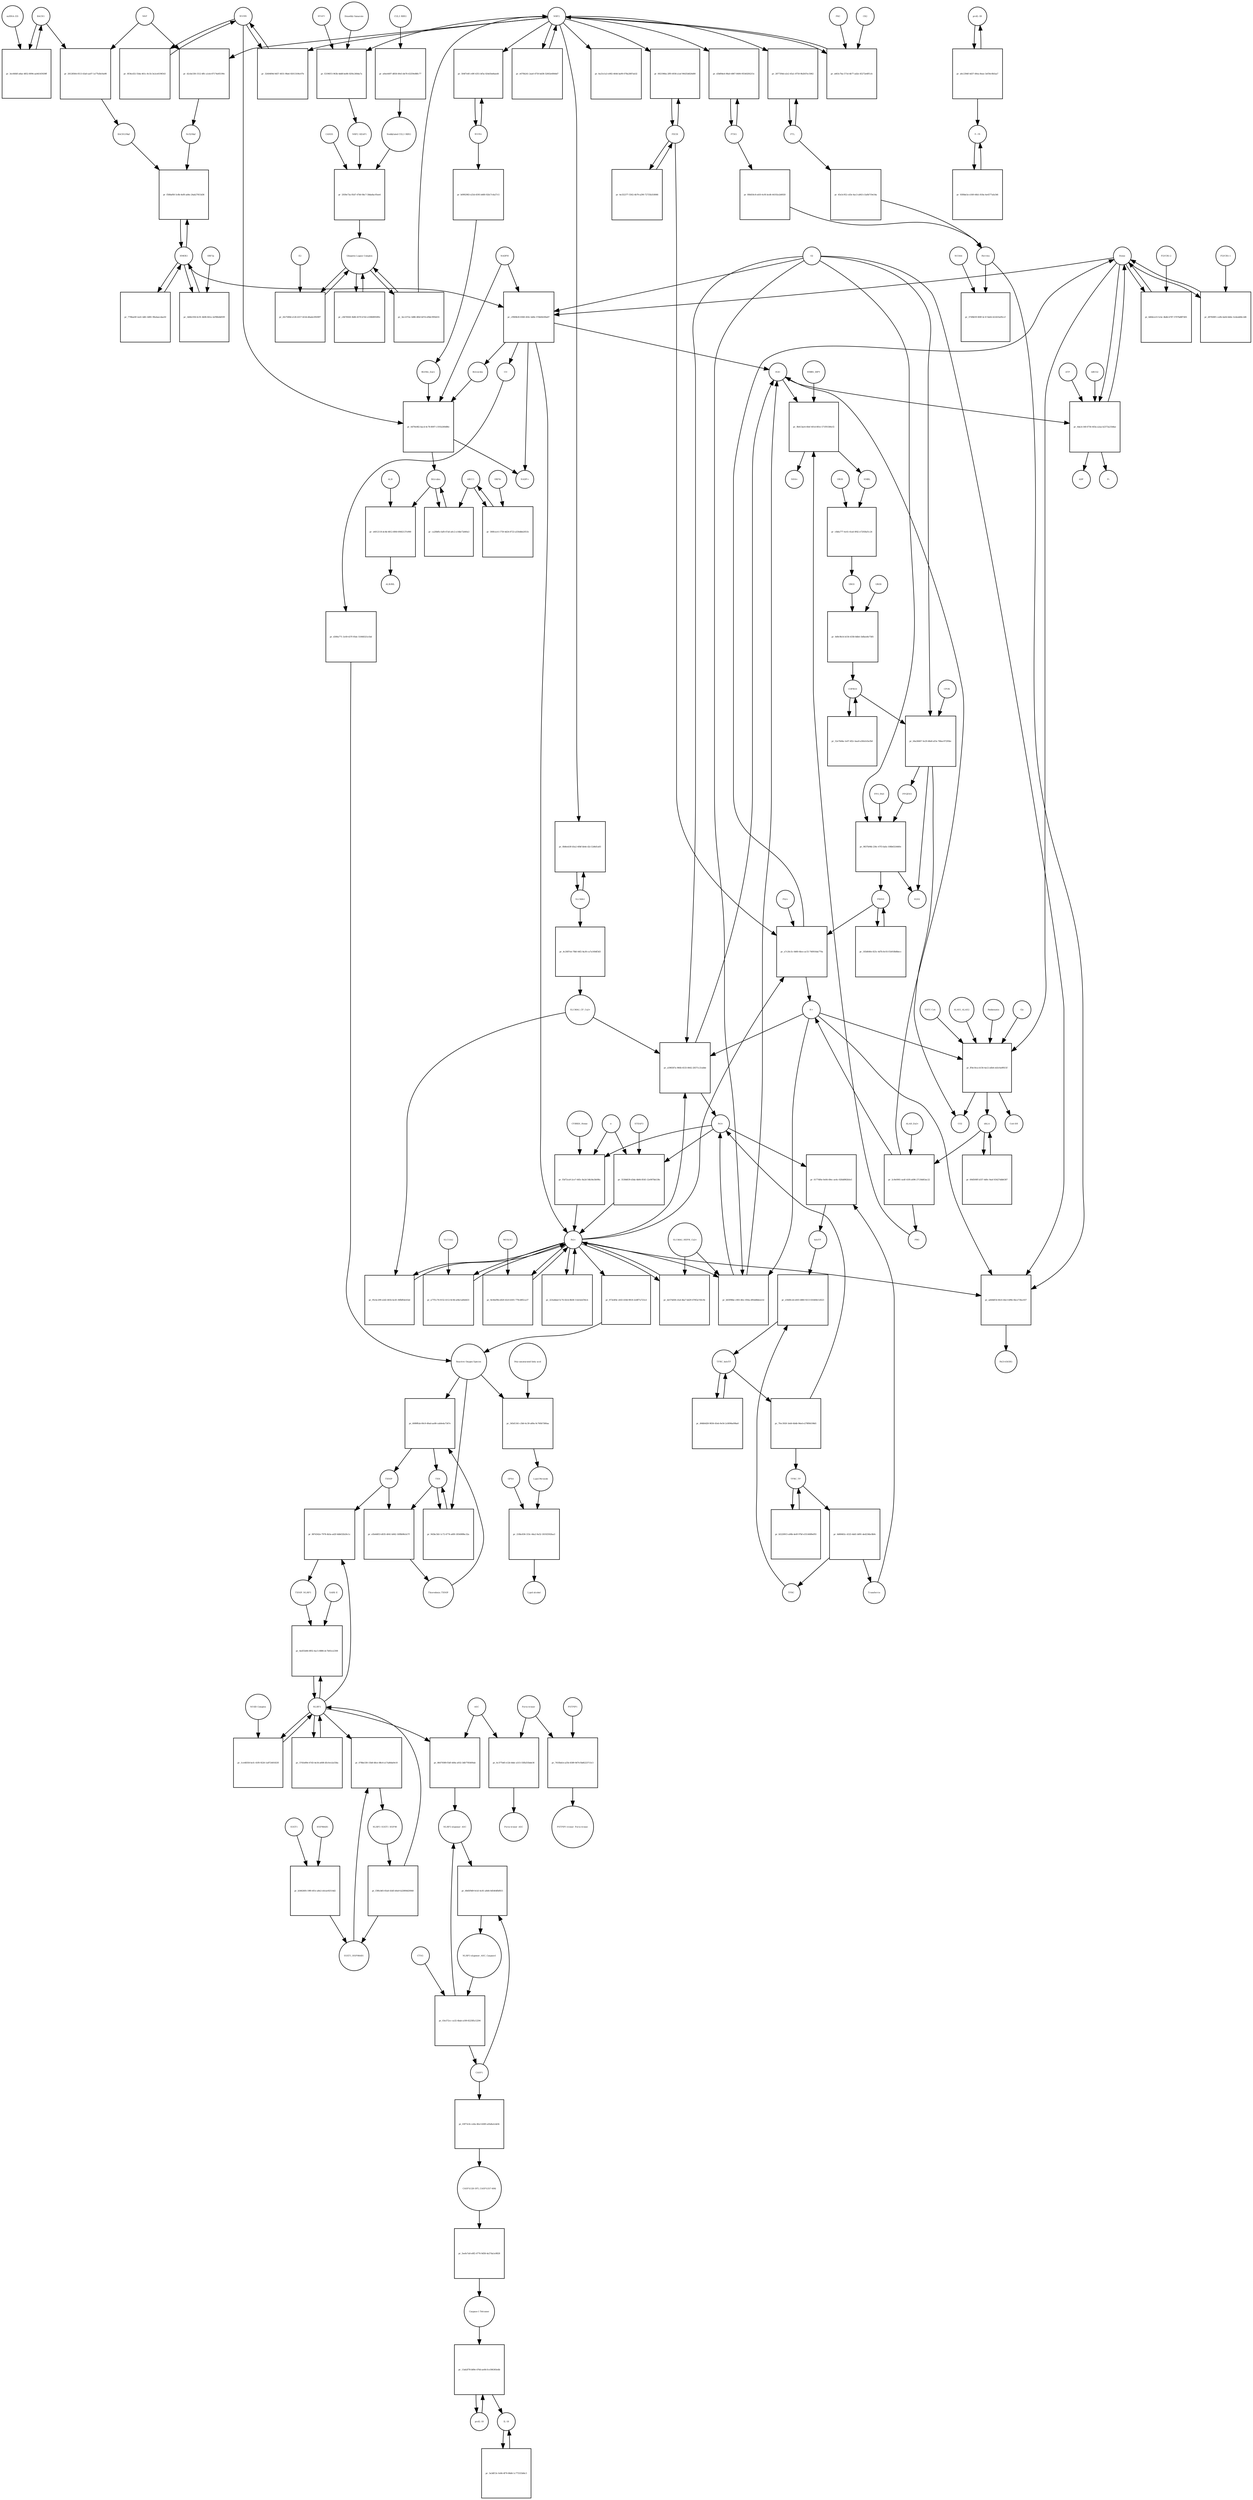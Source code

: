 strict digraph  {
Heme [annotation="urn_miriam_obo.chebi_CHEBI%3A30413", bipartite=0, cls="simple chemical", fontsize=4, label=Heme, shape=circle];
"pr_cf969b30-8360-450c-bd0e-574b04200a87" [annotation="", bipartite=1, cls=process, fontsize=4, label="pr_cf969b30-8360-450c-bd0e-574b04200a87", shape=square];
Biliverdin [annotation="urn_miriam_obo.chebi_CHEBI%3A17033", bipartite=0, cls="simple chemical", fontsize=4, label=Biliverdin, shape=circle];
HMOX1 [annotation="", bipartite=0, cls=macromolecule, fontsize=4, label=HMOX1, shape=circle];
O2 [annotation="urn_miriam_obo.chebi_CHEBI%3A15379", bipartite=0, cls="simple chemical", fontsize=4, label=O2, shape=circle];
NADPH [annotation="urn_miriam_obo.chebi_CHEBI%3A16474", bipartite=0, cls="simple chemical", fontsize=4, label=NADPH, shape=circle];
H2O [annotation="urn_miriam_obo.chebi_CHEBI%3A15377", bipartite=0, cls="simple chemical", fontsize=4, label=H2O, shape=circle];
"Fe2+" [annotation="urn_miriam_obo.chebi_CHEBI%3A29033", bipartite=0, cls="simple chemical", fontsize=4, label="Fe2+", shape=circle];
"NADP+" [annotation="urn_miriam_obo.chebi_CHEBI%3A18009", bipartite=0, cls="simple chemical", fontsize=4, label="NADP+", shape=circle];
CO [annotation="urn_miriam_obo.chebi_CHEBI%3A17245", bipartite=0, cls="simple chemical", fontsize=4, label=CO, shape=circle];
"pr_6d0dce23-5cbc-4bdb-b787-5707bd8f7d01" [annotation="", bipartite=1, cls=process, fontsize=4, label="pr_6d0dce23-5cbc-4bdb-b787-5707bd8f7d01", shape=square];
"FLVCR1-2" [annotation=urn_miriam_uniprot_Q9Y5Y0, bipartite=0, cls=macromolecule, fontsize=4, label="FLVCR1-2", shape=circle];
"pr_0d79e082-bacd-4c78-8097-c191b249d86c" [annotation="", bipartite=1, cls=process, fontsize=4, label="pr_0d79e082-bacd-4c78-8097-c191b249d86c", shape=square];
Bilirubin [annotation="urn_miriam_obo.chebi_CHEBI%3A16990", bipartite=0, cls="simple chemical", fontsize=4, label=Bilirubin, shape=circle];
BLVRB [annotation=urn_miriam_uniprot_P30043, bipartite=0, cls=macromolecule, fontsize=4, label=BLVRB, shape=circle];
"BLVRA_Zn2+" [annotation="urn_miriam_obo.chebi_CHEBI%3A29805|urn_miriam_uniprot_P53004", bipartite=0, cls=complex, fontsize=4, label="BLVRA_Zn2+", shape=circle];
"pr_ca20bffe-faf8-47a6-a0c2-e14be72d40a3" [annotation="", bipartite=1, cls=process, fontsize=4, label="pr_ca20bffe-faf8-47a6-a0c2-e14be72d40a3", shape=square];
ABCC1 [annotation="", bipartite=0, cls=macromolecule, fontsize=4, label=ABCC1, shape=circle];
"pr_e4012118-dc4b-4812-8f40-0f402137e900" [annotation="", bipartite=1, cls=process, fontsize=4, label="pr_e4012118-dc4b-4812-8f40-0f402137e900", shape=square];
ALB [annotation=urn_miriam_uniprot_P02768, bipartite=0, cls=macromolecule, fontsize=4, label=ALB, shape=circle];
"ALB/BIL" [annotation="urn_miriam_uniprot_P02768|urn_miriam_obo.chebi_CHEBI%3A16990", bipartite=0, cls=complex, fontsize=4, label="ALB/BIL", shape=circle];
NRF2 [annotation="", bipartite=0, cls=macromolecule, fontsize=4, label=NRF2, shape=circle];
"pr_42cbe338-1512-4ffc-a1eb-87174e85190c" [annotation="", bipartite=1, cls=process, fontsize=4, label="pr_42cbe338-1512-4ffc-a1eb-87174e85190c", shape=square];
MAF [annotation=urn_miriam_uniprot_O75444, bipartite=0, cls=macromolecule, fontsize=4, label=MAF, shape=circle];
"Nrf2/Maf" [annotation="", bipartite=0, cls=complex, fontsize=4, label="Nrf2/Maf", shape=circle];
"pr_26128564-0513-43a0-aa07-1a77b3b16a98" [annotation="", bipartite=1, cls=process, fontsize=4, label="pr_26128564-0513-43a0-aa07-1a77b3b16a98", shape=square];
BACH1 [annotation=urn_miriam_uniprot_O14867, bipartite=0, cls=macromolecule, fontsize=4, label=BACH1, shape=circle];
"BACH1/Maf" [annotation="", bipartite=0, cls=complex, fontsize=4, label="BACH1/Maf", shape=circle];
"pr_3ec66fdf-a8ae-4852-8094-aa9d145929ff" [annotation="", bipartite=1, cls=process, fontsize=4, label="pr_3ec66fdf-a8ae-4852-8094-aa9d145929ff", shape=square];
"miRNA-155" [annotation=urn_miriam_ncbigene_406947, bipartite=0, cls="nucleic acid feature", fontsize=4, label="miRNA-155", shape=circle];
"pr_f588af60-5c8b-4ef8-ad4e-24ab27815d36" [annotation="", bipartite=1, cls=process, fontsize=4, label="pr_f588af60-5c8b-4ef8-ad4e-24ab27815d36", shape=square];
PRIN9 [annotation="urn_miriam_obo.chebi_CHEBI%3A15430", bipartite=0, cls="simple chemical", fontsize=4, label=PRIN9, shape=circle];
"pr_a7c26c5c-0d60-4bce-ac55-740916da770a" [annotation="", bipartite=1, cls=process, fontsize=4, label="pr_a7c26c5c-0d60-4bce-ac55-740916da770a", shape=square];
FECH [annotation=urn_miriam_uniprot_P22830, bipartite=0, cls=macromolecule, fontsize=4, label=FECH, shape=circle];
"Pb2+" [annotation="urn_miriam_obo.chebi_CHEBI%3A27889", bipartite=0, cls="simple chemical", fontsize=4, label="Pb2+", shape=circle];
"H+" [annotation="urn_miriam_obo.chebi_CHEBI%3A15378", bipartite=0, cls="simple chemical", fontsize=4, label="H+", shape=circle];
"SUCC-CoA" [annotation="urn_miriam_obo.chebi_CHEBI%3A57292", bipartite=0, cls="simple chemical", fontsize=4, label="SUCC-CoA", shape=circle];
"pr_ff4e16ca-b156-4a12-a6b4-eb3c6a9f615f" [annotation="", bipartite=1, cls=process, fontsize=4, label="pr_ff4e16ca-b156-4a12-a6b4-eb3c6a9f615f", shape=square];
dALA [annotation="urn_miriam_obo.chebi_CHEBI%3A356416", bipartite=0, cls="simple chemical", fontsize=4, label=dALA, shape=circle];
ALAS1_ALAS2 [annotation="urn_miriam_uniprot_P13196|urn_miriam_uniprot_P22557", bipartite=0, cls=complex, fontsize=4, label=ALAS1_ALAS2, shape=circle];
Panhematin [annotation="urn_miriam_obo.chebi_CHEBI%3A50385", bipartite=0, cls="simple chemical", fontsize=4, label=Panhematin, shape=circle];
Gly [annotation="urn_miriam_obo.chebi_CHEBI%3A57305", bipartite=0, cls="simple chemical", fontsize=4, label=Gly, shape=circle];
"CoA-SH" [annotation="urn_miriam_obo.chebi_CHEBI%3A15346", bipartite=0, cls="simple chemical", fontsize=4, label="CoA-SH", shape=circle];
CO2 [annotation="urn_miriam_obo.chebi_CHEBI%3A16526", bipartite=0, cls="simple chemical", fontsize=4, label=CO2, shape=circle];
"pr_f2196f15-963b-4dd8-be86-02f4c260da7a" [annotation="", bipartite=1, cls=process, fontsize=4, label="pr_f2196f15-963b-4dd8-be86-02f4c260da7a", shape=square];
KEAP1 [annotation=urn_miriam_uniprot_Q14145, bipartite=0, cls=macromolecule, fontsize=4, label=KEAP1, shape=circle];
NRF2_KEAP1 [annotation="urn_miriam_uniprot_Q14145|urn_miriam_uniprot_Q16236", bipartite=0, cls=complex, fontsize=4, label=NRF2_KEAP1, shape=circle];
"Dimethly fumarate" [annotation="urn_miriam_obo.chebi_CHEBI%3A76004", bipartite=0, cls="simple chemical", fontsize=4, label="Dimethly fumarate", shape=circle];
"Ubiquitin Ligase Complex" [annotation="urn_miriam_uniprot_Q14145|urn_miriam_uniprot_Q15843|urn_miriam_uniprot_Q13618|urn_miriam_uniprot_P62877|urn_miriam_uniprot_Q16236|urn_miriam_uniprot_P0CG48|urn_miriam_pubmed_19940261|urn_miriam_interpro_IPR000608", bipartite=0, cls=complex, fontsize=4, label="Ubiquitin Ligase Complex", shape=circle];
"pr_c8476928-3b86-4570-b7d2-e10868950f0c" [annotation="", bipartite=1, cls=process, fontsize=4, label="pr_c8476928-3b86-4570-b7d2-e10868950f0c", shape=square];
"pr_2c9e0901-ea4f-41f6-a696-27136d63ac22" [annotation="", bipartite=1, cls=process, fontsize=4, label="pr_2c9e0901-ea4f-41f6-a696-27136d63ac22", shape=square];
PBG [annotation="urn_miriam_obo.chebi_CHEBI%3A58126", bipartite=0, cls="simple chemical", fontsize=4, label=PBG, shape=circle];
"ALAD_Zn2+" [annotation="urn_miriam_uniprot_P13716|urn_miriam_obo.chebi_CHEBI%3A29105", bipartite=0, cls=complex, fontsize=4, label="ALAD_Zn2+", shape=circle];
"pr_9b413ae4-40ef-401d-801e-571f91584cf2" [annotation="", bipartite=1, cls=process, fontsize=4, label="pr_9b413ae4-40ef-401d-801e-571f91584cf2", shape=square];
HMBL [annotation="urn_miriam_obo.chebi_CHEBI%3A57845", bipartite=0, cls="simple chemical", fontsize=4, label=HMBL, shape=circle];
HMBS_DIPY [annotation="urn_miriam_obo.chebi_CHEBI%3A36319|urn_miriam_uniprot_P08397", bipartite=0, cls=complex, fontsize=4, label=HMBS_DIPY, shape=circle];
"NH4+" [annotation="urn_miriam_obo.chebi_CHEBI%3A28938", bipartite=0, cls="simple chemical", fontsize=4, label="NH4+", shape=circle];
"pr_c6bfa777-4c61-41a6-9f42-e7293faf1c24" [annotation="", bipartite=1, cls=process, fontsize=4, label="pr_c6bfa777-4c61-41a6-9f42-e7293faf1c24", shape=square];
URO3 [annotation="urn_miriam_obo.chebi_CHEBI%3A15437", bipartite=0, cls="simple chemical", fontsize=4, label=URO3, shape=circle];
UROS [annotation=urn_miriam_uniprot_P10746, bipartite=0, cls=macromolecule, fontsize=4, label=UROS, shape=circle];
"pr_0d9c9b14-b156-4358-8db4-1bfbee8e7585" [annotation="", bipartite=1, cls=process, fontsize=4, label="pr_0d9c9b14-b156-4358-8db4-1bfbee8e7585", shape=square];
COPRO3 [annotation="urn_miriam_obo.chebi_CHEBI%3A15439", bipartite=0, cls="simple chemical", fontsize=4, label=COPRO3, shape=circle];
UROD [annotation=urn_miriam_uniprot_P06132, bipartite=0, cls=macromolecule, fontsize=4, label=UROD, shape=circle];
"pr_64a36667-5e29-48e8-af3e-766ac07295bc" [annotation="", bipartite=1, cls=process, fontsize=4, label="pr_64a36667-5e29-48e8-af3e-766ac07295bc", shape=square];
PPGEN9 [annotation="urn_miriam_obo.chebi_CHEBI%3A15435", bipartite=0, cls="simple chemical", fontsize=4, label=PPGEN9, shape=circle];
CPOX [annotation=urn_miriam_uniprot_P36551, bipartite=0, cls=macromolecule, fontsize=4, label=CPOX, shape=circle];
H2O2 [annotation="urn_miriam_obo.chebi_CHEBI%3A16240", bipartite=0, cls="simple chemical", fontsize=4, label=H2O2, shape=circle];
"pr_9837b94b-236c-47f3-bafa-108b6324460c" [annotation="", bipartite=1, cls=process, fontsize=4, label="pr_9837b94b-236c-47f3-bafa-108b6324460c", shape=square];
PPO_FAD [annotation="urn_miriam_obo.chebi_CHEBI%3A16238|urn_miriam_uniprot_P50336", bipartite=0, cls=complex, fontsize=4, label=PPO_FAD, shape=circle];
"pr_e670b241-2aa0-4750-bd38-52602e6844d7" [annotation="", bipartite=1, cls=process, fontsize=4, label="pr_e670b241-2aa0-4750-bd38-52602e6844d7", shape=square];
"pr_69d500ff-b357-4d0c-9aef-83427ddb6387" [annotation="", bipartite=1, cls="uncertain process", fontsize=4, label="pr_69d500ff-b357-4d0c-9aef-83427ddb6387", shape=square];
"pr_52e76d4a-1e07-4f2c-baa9-a5fdcb1bcfb0" [annotation="", bipartite=1, cls="uncertain process", fontsize=4, label="pr_52e76d4a-1e07-4f2c-baa9-a5fdcb1bcfb0", shape=square];
"pr_183d640e-825c-4d7b-8c93-f1b918b8becc" [annotation="", bipartite=1, cls="uncertain process", fontsize=4, label="pr_183d640e-825c-4d7b-8c93-f1b918b8becc", shape=square];
"Poly-unsaturated fatty acid" [annotation="urn_miriam_obo.chebi_CHEBI%3A26208", bipartite=0, cls="simple chemical", fontsize=4, label="Poly-unsaturated fatty acid", shape=circle];
"pr_345d1341-c3b0-4c39-a89a-9c760b7380aa" [annotation="", bipartite=1, cls=process, fontsize=4, label="pr_345d1341-c3b0-4c39-a89a-9c760b7380aa", shape=square];
"Lipid Peroxide" [annotation="urn_miriam_obo.chebi_CHEBI%3A61051", bipartite=0, cls="simple chemical", fontsize=4, label="Lipid Peroxide", shape=circle];
"Reactive Oxygen Species" [annotation="urn_miriam_obo.chebi_CHEBI%3A26523", bipartite=0, cls="simple chemical", fontsize=4, label="Reactive Oxygen Species", shape=circle];
"pr_ad44bf54-60c6-44e3-b99e-6bce73fac657" [annotation="", bipartite=1, cls=process, fontsize=4, label="pr_ad44bf54-60c6-44e3-b99e-6bce73fac657", shape=square];
"Fe(3+)O(OH)" [annotation="urn_miriam_obo.chebi_CHEBI%3A78619", bipartite=0, cls="simple chemical", fontsize=4, label="Fe(3+)O(OH)", shape=circle];
Ferritin [annotation=urn_miriam_uniprot_P02794, bipartite=0, cls=complex, fontsize=4, label=Ferritin, shape=circle];
"pr_95cbc209-e2d2-461b-bcd5-36fbffde41bd" [annotation="", bipartite=1, cls=process, fontsize=4, label="pr_95cbc209-e2d2-461b-bcd5-36fbffde41bd", shape=square];
"SLC40A1_CP_Cu2+" [annotation="urn_miriam_uniprot_P00450|urn_miriam_uniprot_Q9NP59|urn_miriam_obo.chebi_CHEBI%3A29036", bipartite=0, cls=complex, fontsize=4, label="SLC40A1_CP_Cu2+", shape=circle];
"pr_a596587a-966b-4533-8442-28371c21abbe" [annotation="", bipartite=1, cls=process, fontsize=4, label="pr_a596587a-966b-4533-8442-28371c21abbe", shape=square];
"Fe3+" [annotation="urn_miriam_obo.chebi_CHEBI%3A29034", bipartite=0, cls="simple chemical", fontsize=4, label="Fe3+", shape=circle];
SLC40A1 [annotation=urn_miriam_ncbigene_30061, bipartite=0, cls="nucleic acid feature", fontsize=4, label=SLC40A1, shape=circle];
"pr_0b8eeb30-b5a2-40bf-bb4e-d2c12d4d1a65" [annotation="", bipartite=1, cls=process, fontsize=4, label="pr_0b8eeb30-b5a2-40bf-bb4e-d2c12d4d1a65", shape=square];
FTH1 [annotation=urn_miriam_ncbigene_2495, bipartite=0, cls="nucleic acid feature", fontsize=4, label=FTH1, shape=circle];
"pr_d3bf84e4-98a0-4867-8406-955402f4215c" [annotation="", bipartite=1, cls=process, fontsize=4, label="pr_d3bf84e4-98a0-4867-8406-955402f4215c", shape=square];
FTL [annotation=urn_miriam_ncbigene_2512, bipartite=0, cls="nucleic acid feature", fontsize=4, label=FTL, shape=circle];
"pr_28773f4d-e2e2-45a1-8750-9b2fd7ec5062" [annotation="", bipartite=1, cls=process, fontsize=4, label="pr_28773f4d-e2e2-45a1-8750-9b2fd7ec5062", shape=square];
"pr_f68d18c8-ed10-4cf6-bcd6-44192e2d4920" [annotation="", bipartite=1, cls=process, fontsize=4, label="pr_f68d18c8-ed10-4cf6-bcd6-44192e2d4920", shape=square];
"pr_45e3c952-cd3e-4ac3-a843-c5a0b719e54a" [annotation="", bipartite=1, cls=process, fontsize=4, label="pr_45e3c952-cd3e-4ac3-a843-c5a0b719e54a", shape=square];
"pr_0021966a-2ff0-4936-a1af-96435d626d00" [annotation="", bipartite=1, cls=process, fontsize=4, label="pr_0021966a-2ff0-4936-a1af-96435d626d00", shape=square];
"pr_4e332377-5562-4b79-a290-72735b318066" [annotation="", bipartite=1, cls=process, fontsize=4, label="pr_4e332377-5562-4b79-a290-72735b318066", shape=square];
"pr_7796ad3f-2a41-4dfc-b881-99a4aecdaa50" [annotation="", bipartite=1, cls=process, fontsize=4, label="pr_7796ad3f-2a41-4dfc-b881-99a4aecdaa50", shape=square];
BLVRA [annotation=urn_miriam_ncbigene_644, bipartite=0, cls="nucleic acid feature", fontsize=4, label=BLVRA, shape=circle];
"pr_504f7e6f-c49f-4351-bf5a-024d1bd4aed4" [annotation="", bipartite=1, cls=process, fontsize=4, label="pr_504f7e6f-c49f-4351-bf5a-024d1bd4aed4", shape=square];
"pr_3240409d-9d57-4031-98a6-92013106c07b" [annotation="", bipartite=1, cls=process, fontsize=4, label="pr_3240409d-9d57-4031-98a6-92013106c07b", shape=square];
"pr_0f34cd32-55da-461c-8c1b-3e2ce6196543" [annotation="", bipartite=1, cls=process, fontsize=4, label="pr_0f34cd32-55da-461c-8c1b-3e2ce6196543", shape=square];
"pr_b0992983-e25d-4595-b480-92b17c6a57c5" [annotation="", bipartite=1, cls=process, fontsize=4, label="pr_b0992983-e25d-4595-b480-92b17c6a57c5", shape=square];
"pr_4c2687eb-78bf-44f2-8a36-ca7a160df3d3" [annotation="", bipartite=1, cls=process, fontsize=4, label="pr_4c2687eb-78bf-44f2-8a36-ca7a160df3d3", shape=square];
"pr_3749bf3f-069f-4c1f-9a64-422433a95ccf" [annotation="", bipartite=1, cls=process, fontsize=4, label="pr_3749bf3f-069f-4c1f-9a64-422433a95ccf", shape=square];
NCOA4 [annotation=urn_miriam_uniprot_Q13772, bipartite=0, cls=macromolecule, fontsize=4, label=NCOA4, shape=circle];
"pr_f5d72ca9-2ce7-445c-8a2d-54b34e3b09fa" [annotation="", bipartite=1, cls=process, fontsize=4, label="pr_f5d72ca9-2ce7-445c-8a2d-54b34e3b09fa", shape=square];
CYBRD1_Heme [annotation="urn_miriam_uniprot_Q53TN4|urn_miriam_obo.chebi_CHEBI%3A30413", bipartite=0, cls=complex, fontsize=4, label=CYBRD1_Heme, shape=circle];
"e-" [annotation="urn_miriam_obo.chebi_CHEBI%3A10545", bipartite=0, cls="simple chemical", fontsize=4, label="e-", shape=circle];
"pr_a77f1c76-0152-4112-8c9d-a04e1a66d433" [annotation="", bipartite=1, cls=process, fontsize=4, label="pr_a77f1c76-0152-4112-8c9d-a04e1a66d433", shape=square];
SLC11A2 [annotation=urn_miriam_uniprot_P49281, bipartite=0, cls=macromolecule, fontsize=4, label=SLC11A2, shape=circle];
"pr_218bc836-333c-44a2-9a52-18192592faa3" [annotation="", bipartite=1, cls=process, fontsize=4, label="pr_218bc836-333c-44a2-9a52-18192592faa3", shape=square];
"Lipid alcohol" [annotation="urn_miriam_obo.chebi_CHEBI%3A24026", bipartite=0, cls="simple chemical", fontsize=4, label="Lipid alcohol", shape=circle];
GPX4 [annotation=urn_miriam_uniprot_P36969, bipartite=0, cls=macromolecule, fontsize=4, label=GPX4, shape=circle];
"pr_3d46c936-6c91-4b96-841a-2ef96b4bf5f9" [annotation="", bipartite=1, cls=process, fontsize=4, label="pr_3d46c936-6c91-4b96-841a-2ef96b4bf5f9", shape=square];
ORF3a [annotation="urn_miriam_uniprot_P0DTC3|urn_miriam_taxonomy_2697049", bipartite=0, cls=macromolecule, fontsize=4, label=ORF3a, shape=circle];
"pr_973e4f4c-efd3-418d-9818-2e4ff7a723cd" [annotation="", bipartite=1, cls=process, fontsize=4, label="pr_973e4f4c-efd3-418d-9818-2e4ff7a723cd", shape=square];
"pr_300fcec6-1759-4d24-8723-a556dbb2051b" [annotation="", bipartite=1, cls=process, fontsize=4, label="pr_300fcec6-1759-4d24-8723-a556dbb2051b", shape=square];
ORF9c [annotation=urn_miriam_taxonomy_2697049, bipartite=0, cls=macromolecule, fontsize=4, label=ORF9c, shape=circle];
CUL3_RBX1 [annotation="urn_miriam_uniprot_Q13618|urn_miriam_uniprot_P62877", bipartite=0, cls=complex, fontsize=4, label=CUL3_RBX1, shape=circle];
"pr_a0ee4497-d858-49e5-bb78-43259e88fc77" [annotation="", bipartite=1, cls=process, fontsize=4, label="pr_a0ee4497-d858-49e5-bb78-43259e88fc77", shape=square];
"Neddylated CUL3_RBX1" [annotation="urn_miriam_uniprot_Q15843|urn_miriam_uniprot_Q13618|urn_miriam_uniprot_P62877", bipartite=0, cls=complex, fontsize=4, label="Neddylated CUL3_RBX1", shape=circle];
"pr_6a21e1a3-e082-4644-ba90-078a2887ab32" [annotation="", bipartite=1, cls=process, fontsize=4, label="pr_6a21e1a3-e082-4644-ba90-078a2887ab32", shape=square];
"pr_2939e73a-95d7-47b0-9bc7-58da8ac95ee6" [annotation="", bipartite=1, cls=process, fontsize=4, label="pr_2939e73a-95d7-47b0-9bc7-58da8ac95ee6", shape=square];
CAND1 [annotation=urn_miriam_uniprot_Q86VP6, bipartite=0, cls=macromolecule, fontsize=4, label=CAND1, shape=circle];
E2 [annotation=urn_miriam_interpro_IPR000608, bipartite=0, cls=macromolecule, fontsize=4, label=E2, shape=circle];
"pr_2fe7589d-e126-4317-b53d-d6ade29509f7" [annotation="", bipartite=1, cls=process, fontsize=4, label="pr_2fe7589d-e126-4317-b53d-d6ade29509f7", shape=square];
"pr_a663c7ba-571d-4b77-ad2e-45272e6ff1cb" [annotation="", bipartite=1, cls=process, fontsize=4, label="pr_a663c7ba-571d-4b77-ad2e-45272e6ff1cb", shape=square];
PKC [annotation="urn_miriam_pubmed_12198130|urn_miriam_interpro_IPR012233", bipartite=0, cls=macromolecule, fontsize=4, label=PKC, shape=circle];
CK2 [annotation="", bipartite=0, cls=macromolecule, fontsize=4, label=CK2, shape=circle];
"pr_d97608f1-ca0b-4a64-bb6e-3cdeab84c2d6" [annotation="", bipartite=1, cls=process, fontsize=4, label="pr_d97608f1-ca0b-4a64-bb6e-3cdeab84c2d6", shape=square];
"FLVCR1-1" [annotation=urn_miriam_uniprot_Q9Y5Y0, bipartite=0, cls=macromolecule, fontsize=4, label="FLVCR1-1", shape=circle];
"pr_6da3c148-6756-403a-a2aa-b2373a21b8ae" [annotation="", bipartite=1, cls=process, fontsize=4, label="pr_6da3c148-6756-403a-a2aa-b2373a21b8ae", shape=square];
ABCG2 [annotation=urn_miriam_uniprot_Q9UNQ0, bipartite=0, cls="macromolecule multimer", fontsize=4, label=ABCG2, shape=circle];
ATP [annotation="urn_miriam_obo.chebi_CHEBI%3A30616", bipartite=0, cls="simple chemical", fontsize=4, label=ATP, shape=circle];
Pi [annotation="urn_miriam_obo.chebi_CHEBI%3A18367", bipartite=0, cls="simple chemical", fontsize=4, label=Pi, shape=circle];
ADP [annotation="urn_miriam_obo.chebi_CHEBI%3A456216", bipartite=0, cls="simple chemical", fontsize=4, label=ADP, shape=circle];
"pr_de574d58-cfa4-4ba7-bd29-470f2a7d5c9e" [annotation="", bipartite=1, cls=process, fontsize=4, label="pr_de574d58-cfa4-4ba7-bd29-470f2a7d5c9e", shape=square];
"SLC40A1_HEPH_Cu2+" [annotation="urn_miriam_uniprot_Q9BQS7|urn_miriam_uniprot_Q9NP59|urn_miriam_obo.chebi_CHEBI%3A28694", bipartite=0, cls=complex, fontsize=4, label="SLC40A1_HEPH_Cu2+", shape=circle];
"pr_b65f98be-c065-4fec-856a-d95dd8deee1d" [annotation="", bipartite=1, cls=process, fontsize=4, label="pr_b65f98be-c065-4fec-856a-d95dd8deee1d", shape=square];
"pr_01774f6e-0e84-49ec-ae4c-02fdd982b5e5" [annotation="", bipartite=1, cls=process, fontsize=4, label="pr_01774f6e-0e84-49ec-ae4c-02fdd982b5e5", shape=square];
Transferrin [annotation=urn_miriam_uniprot_P02787, bipartite=0, cls=macromolecule, fontsize=4, label=Transferrin, shape=circle];
holoTF [annotation="urn_miriam_uniprot_P02787|urn_miriam_obo.chebi_CHEBI%3A29034", bipartite=0, cls=complex, fontsize=4, label=holoTF, shape=circle];
TFRC [annotation=urn_miriam_uniprot_P02786, bipartite=0, cls="macromolecule multimer", fontsize=4, label=TFRC, shape=circle];
"pr_e50d9c2d-e603-4860-9213-61640b11d523" [annotation="", bipartite=1, cls=process, fontsize=4, label="pr_e50d9c2d-e603-4860-9213-61640b11d523", shape=square];
TFRC_holoTF [annotation="urn_miriam_uniprot_P02787|urn_miriam_obo.chebi_CHEBI%3A29034|urn_miriam_uniprot_P02786", bipartite=0, cls=complex, fontsize=4, label=TFRC_holoTF, shape=circle];
"pr_49db0d28-9836-45eb-9e56-2c8096a09ba0" [annotation="", bipartite=1, cls=process, fontsize=4, label="pr_49db0d28-9836-45eb-9e56-2c8096a09ba0", shape=square];
"pr_7fec3920-3eb0-4b4b-94ed-e278f84198d1" [annotation="", bipartite=1, cls=process, fontsize=4, label="pr_7fec3920-3eb0-4b4b-94ed-e278f84198d1", shape=square];
TFRC_TF [annotation="urn_miriam_uniprot_P02787|urn_miriam_uniprot_P02786", bipartite=0, cls=complex, fontsize=4, label=TFRC_TF, shape=circle];
"pr_5538d639-d3da-4b84-8545-12e907bb138c" [annotation="", bipartite=1, cls=process, fontsize=4, label="pr_5538d639-d3da-4b84-8545-12e907bb138c", shape=square];
STEAP3 [annotation=urn_miriam_uniprot_Q658P3, bipartite=0, cls=macromolecule, fontsize=4, label=STEAP3, shape=circle];
"pr_9e56ef9b-e820-43c6-b501-779cd0f2ca37" [annotation="", bipartite=1, cls=process, fontsize=4, label="pr_9e56ef9b-e820-43c6-b501-779cd0f2ca37", shape=square];
MCOLN1 [annotation=urn_miriam_uniprot_Q9GZU1, bipartite=0, cls=macromolecule, fontsize=4, label=MCOLN1, shape=circle];
"pr_223a4dad-5c74-43cb-8b58-11dcb2ef36cb" [annotation="", bipartite=1, cls=process, fontsize=4, label="pr_223a4dad-5c74-43cb-8b58-11dcb2ef36cb", shape=square];
"pr_b5220915-a06b-4e0f-97bf-e5514689ef93" [annotation="", bipartite=1, cls=process, fontsize=4, label="pr_b5220915-a06b-4e0f-97bf-e5514689ef93", shape=square];
"pr_6d68402c-4323-4dd1-b891-ded234bc8b9c" [annotation="", bipartite=1, cls=process, fontsize=4, label="pr_6d68402c-4323-4dd1-b891-ded234bc8b9c", shape=square];
"pr_3ec2372e-3d86-4fb0-b07d-ef8dc995b031" [annotation="", bipartite=1, cls=process, fontsize=4, label="pr_3ec2372e-3d86-4fb0-b07d-ef8dc995b031", shape=square];
Thioredoxin_TXNIP [annotation="urn_miriam_uniprot_P10599|urn_miriam_uniprot_Q9H3M7", bipartite=0, cls=complex, fontsize=4, label=Thioredoxin_TXNIP, shape=circle];
"pr_6089ffab-00c9-49ad-aa08-cab0e4a7347e" [annotation="", bipartite=1, cls=process, fontsize=4, label="pr_6089ffab-00c9-49ad-aa08-cab0e4a7347e", shape=square];
TXNIP [annotation=urn_miriam_uniprot_Q9H3M7, bipartite=0, cls=macromolecule, fontsize=4, label=TXNIP, shape=circle];
TXN [annotation=urn_miriam_uniprot_P10599, bipartite=0, cls=macromolecule, fontsize=4, label=TXN, shape=circle];
NLRP3 [annotation=urn_miriam_uniprot_Q96P20, bipartite=0, cls=macromolecule, fontsize=4, label=NLRP3, shape=circle];
"pr_1ce48350-bcfc-41f0-9226-1a872401825f" [annotation="", bipartite=1, cls=process, fontsize=4, label="pr_1ce48350-bcfc-41f0-9226-1a872401825f", shape=square];
"Nf-KB Complex" [annotation="urn_miriam_uniprot_P19838|urn_miriam_uniprot_Q04206|urn_miriam_uniprot_Q00653", bipartite=0, cls=complex, fontsize=4, label="Nf-KB Complex", shape=circle];
"pr_5745e89e-67d3-4e34-a608-d5c0ce2a53ba" [annotation="", bipartite=1, cls=process, fontsize=4, label="pr_5745e89e-67d3-4e34-a608-d5c0ce2a53ba", shape=square];
"pr_943bc5b5-1c72-4774-a6f8-1854089bc32a" [annotation="", bipartite=1, cls=process, fontsize=4, label="pr_943bc5b5-1c72-4774-a6f8-1854089bc32a", shape=square];
"pr_e5b44853-d035-4041-b062-16f8b98cb17f" [annotation="", bipartite=1, cls=process, fontsize=4, label="pr_e5b44853-d035-4041-b062-16f8b98cb17f", shape=square];
HSP90AB1 [annotation=urn_miriam_uniprot_P08238, bipartite=0, cls=macromolecule, fontsize=4, label=HSP90AB1, shape=circle];
"pr_b34626f4-19f6-4f1e-a8e2-eb1ae92514d2" [annotation="", bipartite=1, cls=process, fontsize=4, label="pr_b34626f4-19f6-4f1e-a8e2-eb1ae92514d2", shape=square];
SUGT1 [annotation=urn_miriam_uniprot_Q9Y2Z0, bipartite=0, cls=macromolecule, fontsize=4, label=SUGT1, shape=circle];
SUGT1_HSP90AB1 [annotation="urn_miriam_uniprot_P08238|urn_miriam_uniprot_Q9Y2Z0", bipartite=0, cls=complex, fontsize=4, label=SUGT1_HSP90AB1, shape=circle];
"pr_078be330-15b8-48ce-88c6-a17ad6da9e10" [annotation="", bipartite=1, cls=process, fontsize=4, label="pr_078be330-15b8-48ce-88c6-a17ad6da9e10", shape=square];
NLRP3_SUGT1_HSP90 [annotation="urn_miriam_uniprot_P08238|urn_miriam_uniprot_Q96P20|urn_miriam_uniprot_Q9Y2Z0", bipartite=0, cls=complex, fontsize=4, label=NLRP3_SUGT1_HSP90, shape=circle];
"pr_887d342e-7978-4b3a-ad2f-6db632b20c1c" [annotation="", bipartite=1, cls=process, fontsize=4, label="pr_887d342e-7978-4b3a-ad2f-6db632b20c1c", shape=square];
TXNIP_NLRP3 [annotation="urn_miriam_uniprot_Q9H3M7|urn_miriam_uniprot_Q96P20", bipartite=0, cls=complex, fontsize=4, label=TXNIP_NLRP3, shape=circle];
"pr_86479389-f5df-449a-a932-3db7785400ab" [annotation="", bipartite=1, cls=process, fontsize=4, label="pr_86479389-f5df-449a-a932-3db7785400ab", shape=square];
ASC [annotation=urn_miriam_uniprot_Q9ULZ3, bipartite=0, cls=macromolecule, fontsize=4, label=ASC, shape=circle];
"NLRP3 oligomer_ASC" [annotation="urn_miriam_uniprot_Q9ULZ3|urn_miriam_obo.chebi_CHEBI%3A36080", bipartite=0, cls=complex, fontsize=4, label="NLRP3 oligomer_ASC", shape=circle];
"pr_68d5f9d9-0cb3-4c81-a8d4-0d5464fbf815" [annotation="", bipartite=1, cls=process, fontsize=4, label="pr_68d5f9d9-0cb3-4c81-a8d4-0d5464fbf815", shape=square];
CASP1 [annotation=urn_miriam_uniprot_P29466, bipartite=0, cls=macromolecule, fontsize=4, label=CASP1, shape=circle];
"NLRP3 oligomer_ASC_Caspase1" [annotation="urn_miriam_uniprot_P29466|urn_miriam_uniprot_Q9ULZ3", bipartite=0, cls=complex, fontsize=4, label="NLRP3 oligomer_ASC_Caspase1", shape=circle];
"pr_6c377b4f-e12b-44dc-a515-55fb255bde36" [annotation="", bipartite=1, cls=process, fontsize=4, label="pr_6c377b4f-e12b-44dc-a515-55fb255bde36", shape=square];
"Pyrin trimer" [annotation=urn_miriam_uniprot_O15553, bipartite=0, cls=complex, fontsize=4, label="Pyrin trimer", shape=circle];
"Pyrin trimer_ASC" [annotation="urn_miriam_uniprot_O15553|urn_miriam_uniprot_Q9ULZ3", bipartite=0, cls=complex, fontsize=4, label="Pyrin trimer_ASC", shape=circle];
"pr_761fbdcb-a25b-4589-9d74-fbd6223713c3" [annotation="", bipartite=1, cls=process, fontsize=4, label="pr_761fbdcb-a25b-4589-9d74-fbd6223713c3", shape=square];
PSTPIP1 [annotation=urn_miriam_uniprot_O43586, bipartite=0, cls="macromolecule multimer", fontsize=4, label=PSTPIP1, shape=circle];
"PSTPIP1 trimer_Pyrin trimer" [annotation="urn_miriam_uniprot_O15553|urn_miriam_uniprot_O43586", bipartite=0, cls=complex, fontsize=4, label="PSTPIP1 trimer_Pyrin trimer", shape=circle];
"pr_03e372cc-ca32-4bab-a189-8225ffa12294" [annotation="", bipartite=1, cls=process, fontsize=4, label="pr_03e372cc-ca32-4bab-a189-8225ffa12294", shape=square];
CTSG [annotation=urn_miriam_uniprot_P08311, bipartite=0, cls=macromolecule, fontsize=4, label=CTSG, shape=circle];
"pr_03f73cfe-ce6a-4fa2-b569-a2fa8a2cde9c" [annotation="", bipartite=1, cls=process, fontsize=4, label="pr_03f73cfe-ce6a-4fa2-b569-a2fa8a2cde9c", shape=square];
"CASP1(120-197)_CASP1(317-404)" [annotation=urn_miriam_uniprot_P29466, bipartite=0, cls=complex, fontsize=4, label="CASP1(120-197)_CASP1(317-404)", shape=circle];
"pr_5eefe7a8-e8f2-4776-9d58-4a57da1e9828" [annotation="", bipartite=1, cls=process, fontsize=4, label="pr_5eefe7a8-e8f2-4776-9d58-4a57da1e9828", shape=square];
"Caspase-1 Tetramer" [annotation=urn_miriam_uniprot_P29466, bipartite=0, cls="complex multimer", fontsize=4, label="Caspase-1 Tetramer", shape=circle];
"proIL-1B" [annotation=urn_miriam_uniprot_P01584, bipartite=0, cls=macromolecule, fontsize=4, label="proIL-1B", shape=circle];
"pr_a6c239df-4d37-49ea-8eae-3ef56c0b5aa7" [annotation="", bipartite=1, cls=process, fontsize=4, label="pr_a6c239df-4d37-49ea-8eae-3ef56c0b5aa7", shape=square];
"IL-1B" [annotation=urn_miriam_uniprot_P01584, bipartite=0, cls=macromolecule, fontsize=4, label="IL-1B", shape=circle];
"pr_93f8de5e-e549-44b1-818a-4e4577afa546" [annotation="", bipartite=1, cls="omitted process", fontsize=4, label="pr_93f8de5e-e549-44b1-818a-4e4577afa546", shape=square];
"pr_6ed55d46-8f02-4ac5-8886-dc7b93ce2308" [annotation="", bipartite=1, cls=process, fontsize=4, label="pr_6ed55d46-8f02-4ac5-8886-dc7b93ce2308", shape=square];
"SARS E" [annotation=urn_miriam_uniprot_P59637, bipartite=0, cls=macromolecule, fontsize=4, label="SARS E", shape=circle];
"proIL-18" [annotation=urn_miriam_uniprot_Q14116, bipartite=0, cls=macromolecule, fontsize=4, label="proIL-18", shape=circle];
"pr_13ab2f78-b89e-476d-ae84-fce306365edb" [annotation="", bipartite=1, cls=process, fontsize=4, label="pr_13ab2f78-b89e-476d-ae84-fce306365edb", shape=square];
"IL-18" [annotation=urn_miriam_uniprot_Q14116, bipartite=0, cls=macromolecule, fontsize=4, label="IL-18", shape=circle];
"pr_3a3df13c-fe84-4f70-86d4-1c773333d4c5" [annotation="", bipartite=1, cls="omitted process", fontsize=4, label="pr_3a3df13c-fe84-4f70-86d4-1c773333d4c5", shape=square];
"pr_d300a771-3c69-437f-95dc-51068321e1bd" [annotation="", bipartite=1, cls=process, fontsize=4, label="pr_d300a771-3c69-437f-95dc-51068321e1bd", shape=square];
"pr_f3f6cb65-65a6-43d5-b0a9-b22800d20040" [annotation="", bipartite=1, cls=process, fontsize=4, label="pr_f3f6cb65-65a6-43d5-b0a9-b22800d20040", shape=square];
Heme -> "pr_cf969b30-8360-450c-bd0e-574b04200a87"  [annotation="", interaction_type=consumption];
Heme -> "pr_6d0dce23-5cbc-4bdb-b787-5707bd8f7d01"  [annotation="", interaction_type=consumption];
Heme -> "pr_ff4e16ca-b156-4a12-a6b4-eb3c6a9f615f"  [annotation=urn_miriam_pubmed_25446301, interaction_type=inhibition];
Heme -> "pr_d97608f1-ca0b-4a64-bb6e-3cdeab84c2d6"  [annotation="", interaction_type=consumption];
Heme -> "pr_6da3c148-6756-403a-a2aa-b2373a21b8ae"  [annotation="", interaction_type=consumption];
"pr_cf969b30-8360-450c-bd0e-574b04200a87" -> Biliverdin  [annotation="", interaction_type=production];
"pr_cf969b30-8360-450c-bd0e-574b04200a87" -> H2O  [annotation="", interaction_type=production];
"pr_cf969b30-8360-450c-bd0e-574b04200a87" -> "Fe2+"  [annotation="", interaction_type=production];
"pr_cf969b30-8360-450c-bd0e-574b04200a87" -> "NADP+"  [annotation="", interaction_type=production];
"pr_cf969b30-8360-450c-bd0e-574b04200a87" -> CO  [annotation="", interaction_type=production];
Biliverdin -> "pr_0d79e082-bacd-4c78-8097-c191b249d86c"  [annotation="", interaction_type=consumption];
HMOX1 -> "pr_cf969b30-8360-450c-bd0e-574b04200a87"  [annotation="", interaction_type=catalysis];
HMOX1 -> "pr_f588af60-5c8b-4ef8-ad4e-24ab27815d36"  [annotation="", interaction_type=consumption];
HMOX1 -> "pr_7796ad3f-2a41-4dfc-b881-99a4aecdaa50"  [annotation="", interaction_type=consumption];
HMOX1 -> "pr_3d46c936-6c91-4b96-841a-2ef96b4bf5f9"  [annotation="", interaction_type=consumption];
O2 -> "pr_cf969b30-8360-450c-bd0e-574b04200a87"  [annotation="", interaction_type=consumption];
O2 -> "pr_64a36667-5e29-48e8-af3e-766ac07295bc"  [annotation="", interaction_type=consumption];
O2 -> "pr_9837b94b-236c-47f3-bafa-108b6324460c"  [annotation="", interaction_type=consumption];
O2 -> "pr_ad44bf54-60c6-44e3-b99e-6bce73fac657"  [annotation="", interaction_type=consumption];
O2 -> "pr_a596587a-966b-4533-8442-28371c21abbe"  [annotation="", interaction_type=consumption];
O2 -> "pr_b65f98be-c065-4fec-856a-d95dd8deee1d"  [annotation="", interaction_type=consumption];
NADPH -> "pr_cf969b30-8360-450c-bd0e-574b04200a87"  [annotation="", interaction_type=consumption];
NADPH -> "pr_0d79e082-bacd-4c78-8097-c191b249d86c"  [annotation="", interaction_type=consumption];
H2O -> "pr_9b413ae4-40ef-401d-801e-571f91584cf2"  [annotation="", interaction_type=consumption];
H2O -> "pr_6da3c148-6756-403a-a2aa-b2373a21b8ae"  [annotation="", interaction_type=consumption];
"Fe2+" -> "pr_a7c26c5c-0d60-4bce-ac55-740916da770a"  [annotation="", interaction_type=consumption];
"Fe2+" -> "pr_ad44bf54-60c6-44e3-b99e-6bce73fac657"  [annotation="", interaction_type=consumption];
"Fe2+" -> "pr_95cbc209-e2d2-461b-bcd5-36fbffde41bd"  [annotation="", interaction_type=consumption];
"Fe2+" -> "pr_a596587a-966b-4533-8442-28371c21abbe"  [annotation="", interaction_type=consumption];
"Fe2+" -> "pr_a77f1c76-0152-4112-8c9d-a04e1a66d433"  [annotation="", interaction_type=consumption];
"Fe2+" -> "pr_973e4f4c-efd3-418d-9818-2e4ff7a723cd"  [annotation="urn_miriam_pubmed_26794443|urn_miriam_pubmed_30692038", interaction_type=catalysis];
"Fe2+" -> "pr_de574d58-cfa4-4ba7-bd29-470f2a7d5c9e"  [annotation="", interaction_type=consumption];
"Fe2+" -> "pr_b65f98be-c065-4fec-856a-d95dd8deee1d"  [annotation="", interaction_type=consumption];
"Fe2+" -> "pr_9e56ef9b-e820-43c6-b501-779cd0f2ca37"  [annotation="", interaction_type=consumption];
"Fe2+" -> "pr_223a4dad-5c74-43cb-8b58-11dcb2ef36cb"  [annotation="", interaction_type=consumption];
CO -> "pr_d300a771-3c69-437f-95dc-51068321e1bd"  [annotation="urn_miriam_pubmed_28356568|urn_miriam_pubmed_25770182", interaction_type=inhibition];
"pr_6d0dce23-5cbc-4bdb-b787-5707bd8f7d01" -> Heme  [annotation="", interaction_type=production];
"FLVCR1-2" -> "pr_6d0dce23-5cbc-4bdb-b787-5707bd8f7d01"  [annotation="", interaction_type=catalysis];
"pr_0d79e082-bacd-4c78-8097-c191b249d86c" -> Bilirubin  [annotation="", interaction_type=production];
"pr_0d79e082-bacd-4c78-8097-c191b249d86c" -> "NADP+"  [annotation="", interaction_type=production];
Bilirubin -> "pr_ca20bffe-faf8-47a6-a0c2-e14be72d40a3"  [annotation="", interaction_type=consumption];
Bilirubin -> "pr_e4012118-dc4b-4812-8f40-0f402137e900"  [annotation="", interaction_type=consumption];
BLVRB -> "pr_0d79e082-bacd-4c78-8097-c191b249d86c"  [annotation="", interaction_type=catalysis];
BLVRB -> "pr_3240409d-9d57-4031-98a6-92013106c07b"  [annotation="", interaction_type=consumption];
BLVRB -> "pr_0f34cd32-55da-461c-8c1b-3e2ce6196543"  [annotation="", interaction_type=consumption];
"BLVRA_Zn2+" -> "pr_0d79e082-bacd-4c78-8097-c191b249d86c"  [annotation="", interaction_type=catalysis];
"pr_ca20bffe-faf8-47a6-a0c2-e14be72d40a3" -> Bilirubin  [annotation="", interaction_type=production];
ABCC1 -> "pr_ca20bffe-faf8-47a6-a0c2-e14be72d40a3"  [annotation="", interaction_type=catalysis];
ABCC1 -> "pr_300fcec6-1759-4d24-8723-a556dbb2051b"  [annotation="", interaction_type=consumption];
"pr_e4012118-dc4b-4812-8f40-0f402137e900" -> "ALB/BIL"  [annotation="", interaction_type=production];
ALB -> "pr_e4012118-dc4b-4812-8f40-0f402137e900"  [annotation="", interaction_type=consumption];
NRF2 -> "pr_42cbe338-1512-4ffc-a1eb-87174e85190c"  [annotation="", interaction_type=consumption];
NRF2 -> "pr_f2196f15-963b-4dd8-be86-02f4c260da7a"  [annotation="", interaction_type=consumption];
NRF2 -> "pr_e670b241-2aa0-4750-bd38-52602e6844d7"  [annotation="", interaction_type=consumption];
NRF2 -> "pr_0b8eeb30-b5a2-40bf-bb4e-d2c12d4d1a65"  [annotation=urn_miriam_pubmed_30692038, interaction_type=catalysis];
NRF2 -> "pr_d3bf84e4-98a0-4867-8406-955402f4215c"  [annotation=urn_miriam_pubmed_30692038, interaction_type=catalysis];
NRF2 -> "pr_28773f4d-e2e2-45a1-8750-9b2fd7ec5062"  [annotation=urn_miriam_pubmed_30692038, interaction_type=catalysis];
NRF2 -> "pr_0021966a-2ff0-4936-a1af-96435d626d00"  [annotation="urn_miriam_pubmed_30692038|urn_miriam_pubmed_23766848", interaction_type=catalysis];
NRF2 -> "pr_504f7e6f-c49f-4351-bf5a-024d1bd4aed4"  [annotation=urn_miriam_pubmed_30692038, interaction_type=catalysis];
NRF2 -> "pr_3240409d-9d57-4031-98a6-92013106c07b"  [annotation=urn_miriam_pubmed_30692038, interaction_type=catalysis];
NRF2 -> "pr_6a21e1a3-e082-4644-ba90-078a2887ab32"  [annotation="", interaction_type=consumption];
NRF2 -> "pr_a663c7ba-571d-4b77-ad2e-45272e6ff1cb"  [annotation="", interaction_type=consumption];
"pr_42cbe338-1512-4ffc-a1eb-87174e85190c" -> "Nrf2/Maf"  [annotation="", interaction_type=production];
MAF -> "pr_42cbe338-1512-4ffc-a1eb-87174e85190c"  [annotation="", interaction_type=consumption];
MAF -> "pr_26128564-0513-43a0-aa07-1a77b3b16a98"  [annotation="", interaction_type=consumption];
"Nrf2/Maf" -> "pr_f588af60-5c8b-4ef8-ad4e-24ab27815d36"  [annotation="urn_miriam_pubmed_10473555|urn_miriam_pubmed_31827672|urn_miriam_pubmed_30692038|urn_miriam_pubmed_29717933", interaction_type=catalysis];
"pr_26128564-0513-43a0-aa07-1a77b3b16a98" -> "BACH1/Maf"  [annotation="", interaction_type=production];
BACH1 -> "pr_26128564-0513-43a0-aa07-1a77b3b16a98"  [annotation="", interaction_type=consumption];
BACH1 -> "pr_3ec66fdf-a8ae-4852-8094-aa9d145929ff"  [annotation="", interaction_type=consumption];
"BACH1/Maf" -> "pr_f588af60-5c8b-4ef8-ad4e-24ab27815d36"  [annotation="urn_miriam_pubmed_10473555|urn_miriam_pubmed_31827672|urn_miriam_pubmed_30692038|urn_miriam_pubmed_29717933", interaction_type=inhibition];
"pr_3ec66fdf-a8ae-4852-8094-aa9d145929ff" -> BACH1  [annotation="", interaction_type=production];
"miRNA-155" -> "pr_3ec66fdf-a8ae-4852-8094-aa9d145929ff"  [annotation="urn_miriam_pubmed_28082120|urn_miriam_pubmed_21982894", interaction_type=inhibition];
"pr_f588af60-5c8b-4ef8-ad4e-24ab27815d36" -> HMOX1  [annotation="", interaction_type=production];
PRIN9 -> "pr_a7c26c5c-0d60-4bce-ac55-740916da770a"  [annotation="", interaction_type=consumption];
PRIN9 -> "pr_183d640e-825c-4d7b-8c93-f1b918b8becc"  [annotation="", interaction_type=consumption];
"pr_a7c26c5c-0d60-4bce-ac55-740916da770a" -> Heme  [annotation="", interaction_type=production];
"pr_a7c26c5c-0d60-4bce-ac55-740916da770a" -> "H+"  [annotation="", interaction_type=production];
FECH -> "pr_a7c26c5c-0d60-4bce-ac55-740916da770a"  [annotation="", interaction_type=catalysis];
FECH -> "pr_0021966a-2ff0-4936-a1af-96435d626d00"  [annotation="", interaction_type=consumption];
FECH -> "pr_4e332377-5562-4b79-a290-72735b318066"  [annotation="", interaction_type=consumption];
"Pb2+" -> "pr_a7c26c5c-0d60-4bce-ac55-740916da770a"  [annotation="", interaction_type=inhibition];
"H+" -> "pr_ff4e16ca-b156-4a12-a6b4-eb3c6a9f615f"  [annotation="", interaction_type=consumption];
"H+" -> "pr_ad44bf54-60c6-44e3-b99e-6bce73fac657"  [annotation="", interaction_type=consumption];
"H+" -> "pr_a596587a-966b-4533-8442-28371c21abbe"  [annotation="", interaction_type=consumption];
"H+" -> "pr_b65f98be-c065-4fec-856a-d95dd8deee1d"  [annotation="", interaction_type=consumption];
"SUCC-CoA" -> "pr_ff4e16ca-b156-4a12-a6b4-eb3c6a9f615f"  [annotation="", interaction_type=consumption];
"pr_ff4e16ca-b156-4a12-a6b4-eb3c6a9f615f" -> dALA  [annotation="", interaction_type=production];
"pr_ff4e16ca-b156-4a12-a6b4-eb3c6a9f615f" -> "CoA-SH"  [annotation="", interaction_type=production];
"pr_ff4e16ca-b156-4a12-a6b4-eb3c6a9f615f" -> CO2  [annotation="", interaction_type=production];
dALA -> "pr_2c9e0901-ea4f-41f6-a696-27136d63ac22"  [annotation="", interaction_type=consumption];
dALA -> "pr_69d500ff-b357-4d0c-9aef-83427ddb6387"  [annotation="", interaction_type=consumption];
ALAS1_ALAS2 -> "pr_ff4e16ca-b156-4a12-a6b4-eb3c6a9f615f"  [annotation=urn_miriam_pubmed_25446301, interaction_type=catalysis];
Panhematin -> "pr_ff4e16ca-b156-4a12-a6b4-eb3c6a9f615f"  [annotation=urn_miriam_pubmed_25446301, interaction_type=inhibition];
Gly -> "pr_ff4e16ca-b156-4a12-a6b4-eb3c6a9f615f"  [annotation="", interaction_type=consumption];
"pr_f2196f15-963b-4dd8-be86-02f4c260da7a" -> NRF2_KEAP1  [annotation="", interaction_type=production];
KEAP1 -> "pr_f2196f15-963b-4dd8-be86-02f4c260da7a"  [annotation="", interaction_type=consumption];
NRF2_KEAP1 -> "pr_2939e73a-95d7-47b0-9bc7-58da8ac95ee6"  [annotation="", interaction_type=consumption];
"Dimethly fumarate" -> "pr_f2196f15-963b-4dd8-be86-02f4c260da7a"  [annotation="urn_miriam_pubmed_15282312|urn_miriam_pubmed_20486766|urn_miriam_pubmed_31692987|urn_miriam_pubmed_15572695|urn_miriam_pubmed_32132672", interaction_type=inhibition];
"Ubiquitin Ligase Complex" -> "pr_c8476928-3b86-4570-b7d2-e10868950f0c"  [annotation="", interaction_type=consumption];
"Ubiquitin Ligase Complex" -> "pr_2fe7589d-e126-4317-b53d-d6ade29509f7"  [annotation="", interaction_type=consumption];
"Ubiquitin Ligase Complex" -> "pr_3ec2372e-3d86-4fb0-b07d-ef8dc995b031"  [annotation="", interaction_type=consumption];
"pr_c8476928-3b86-4570-b7d2-e10868950f0c" -> "Ubiquitin Ligase Complex"  [annotation="", interaction_type=production];
"pr_2c9e0901-ea4f-41f6-a696-27136d63ac22" -> PBG  [annotation="", interaction_type=production];
"pr_2c9e0901-ea4f-41f6-a696-27136d63ac22" -> "H+"  [annotation="", interaction_type=production];
"pr_2c9e0901-ea4f-41f6-a696-27136d63ac22" -> H2O  [annotation="", interaction_type=production];
PBG -> "pr_9b413ae4-40ef-401d-801e-571f91584cf2"  [annotation="", interaction_type=consumption];
"ALAD_Zn2+" -> "pr_2c9e0901-ea4f-41f6-a696-27136d63ac22"  [annotation="", interaction_type=catalysis];
"pr_9b413ae4-40ef-401d-801e-571f91584cf2" -> HMBL  [annotation="", interaction_type=production];
"pr_9b413ae4-40ef-401d-801e-571f91584cf2" -> "NH4+"  [annotation="", interaction_type=production];
HMBL -> "pr_c6bfa777-4c61-41a6-9f42-e7293faf1c24"  [annotation="", interaction_type=consumption];
HMBS_DIPY -> "pr_9b413ae4-40ef-401d-801e-571f91584cf2"  [annotation="", interaction_type=catalysis];
"pr_c6bfa777-4c61-41a6-9f42-e7293faf1c24" -> URO3  [annotation="", interaction_type=production];
URO3 -> "pr_0d9c9b14-b156-4358-8db4-1bfbee8e7585"  [annotation="", interaction_type=consumption];
UROS -> "pr_c6bfa777-4c61-41a6-9f42-e7293faf1c24"  [annotation="", interaction_type=catalysis];
"pr_0d9c9b14-b156-4358-8db4-1bfbee8e7585" -> COPRO3  [annotation="", interaction_type=production];
COPRO3 -> "pr_64a36667-5e29-48e8-af3e-766ac07295bc"  [annotation="", interaction_type=consumption];
COPRO3 -> "pr_52e76d4a-1e07-4f2c-baa9-a5fdcb1bcfb0"  [annotation="", interaction_type=consumption];
UROD -> "pr_0d9c9b14-b156-4358-8db4-1bfbee8e7585"  [annotation="", interaction_type=catalysis];
"pr_64a36667-5e29-48e8-af3e-766ac07295bc" -> PPGEN9  [annotation="", interaction_type=production];
"pr_64a36667-5e29-48e8-af3e-766ac07295bc" -> CO2  [annotation="", interaction_type=production];
"pr_64a36667-5e29-48e8-af3e-766ac07295bc" -> H2O2  [annotation="", interaction_type=production];
PPGEN9 -> "pr_9837b94b-236c-47f3-bafa-108b6324460c"  [annotation="", interaction_type=consumption];
CPOX -> "pr_64a36667-5e29-48e8-af3e-766ac07295bc"  [annotation="", interaction_type=catalysis];
"pr_9837b94b-236c-47f3-bafa-108b6324460c" -> PRIN9  [annotation="", interaction_type=production];
"pr_9837b94b-236c-47f3-bafa-108b6324460c" -> H2O2  [annotation="", interaction_type=production];
PPO_FAD -> "pr_9837b94b-236c-47f3-bafa-108b6324460c"  [annotation="", interaction_type=catalysis];
"pr_e670b241-2aa0-4750-bd38-52602e6844d7" -> NRF2  [annotation="", interaction_type=production];
"pr_69d500ff-b357-4d0c-9aef-83427ddb6387" -> dALA  [annotation="", interaction_type=production];
"pr_52e76d4a-1e07-4f2c-baa9-a5fdcb1bcfb0" -> COPRO3  [annotation="", interaction_type=production];
"pr_183d640e-825c-4d7b-8c93-f1b918b8becc" -> PRIN9  [annotation="", interaction_type=production];
"Poly-unsaturated fatty acid" -> "pr_345d1341-c3b0-4c39-a89a-9c760b7380aa"  [annotation="", interaction_type=consumption];
"pr_345d1341-c3b0-4c39-a89a-9c760b7380aa" -> "Lipid Peroxide"  [annotation="", interaction_type=production];
"Lipid Peroxide" -> "pr_218bc836-333c-44a2-9a52-18192592faa3"  [annotation="", interaction_type=consumption];
"Reactive Oxygen Species" -> "pr_345d1341-c3b0-4c39-a89a-9c760b7380aa"  [annotation="urn_miriam_pubmed_26794443|urn_miriam_pubmed_30692038", interaction_type=catalysis];
"Reactive Oxygen Species" -> "pr_6089ffab-00c9-49ad-aa08-cab0e4a7347e"  [annotation="", interaction_type="necessary stimulation"];
"Reactive Oxygen Species" -> "pr_943bc5b5-1c72-4774-a6f8-1854089bc32a"  [annotation="", interaction_type="necessary stimulation"];
"pr_ad44bf54-60c6-44e3-b99e-6bce73fac657" -> "Fe(3+)O(OH)"  [annotation="", interaction_type=production];
Ferritin -> "pr_ad44bf54-60c6-44e3-b99e-6bce73fac657"  [annotation="", interaction_type=catalysis];
Ferritin -> "pr_3749bf3f-069f-4c1f-9a64-422433a95ccf"  [annotation="", interaction_type=consumption];
"pr_95cbc209-e2d2-461b-bcd5-36fbffde41bd" -> "Fe2+"  [annotation="", interaction_type=production];
"SLC40A1_CP_Cu2+" -> "pr_95cbc209-e2d2-461b-bcd5-36fbffde41bd"  [annotation="", interaction_type=catalysis];
"SLC40A1_CP_Cu2+" -> "pr_a596587a-966b-4533-8442-28371c21abbe"  [annotation="", interaction_type=catalysis];
"pr_a596587a-966b-4533-8442-28371c21abbe" -> "Fe3+"  [annotation="", interaction_type=production];
"pr_a596587a-966b-4533-8442-28371c21abbe" -> H2O  [annotation="", interaction_type=production];
"Fe3+" -> "pr_f5d72ca9-2ce7-445c-8a2d-54b34e3b09fa"  [annotation="", interaction_type=consumption];
"Fe3+" -> "pr_01774f6e-0e84-49ec-ae4c-02fdd982b5e5"  [annotation="", interaction_type=consumption];
"Fe3+" -> "pr_5538d639-d3da-4b84-8545-12e907bb138c"  [annotation="", interaction_type=consumption];
SLC40A1 -> "pr_0b8eeb30-b5a2-40bf-bb4e-d2c12d4d1a65"  [annotation="", interaction_type=consumption];
SLC40A1 -> "pr_4c2687eb-78bf-44f2-8a36-ca7a160df3d3"  [annotation="", interaction_type=consumption];
"pr_0b8eeb30-b5a2-40bf-bb4e-d2c12d4d1a65" -> SLC40A1  [annotation="", interaction_type=production];
FTH1 -> "pr_d3bf84e4-98a0-4867-8406-955402f4215c"  [annotation="", interaction_type=consumption];
FTH1 -> "pr_f68d18c8-ed10-4cf6-bcd6-44192e2d4920"  [annotation="", interaction_type=consumption];
"pr_d3bf84e4-98a0-4867-8406-955402f4215c" -> FTH1  [annotation="", interaction_type=production];
FTL -> "pr_28773f4d-e2e2-45a1-8750-9b2fd7ec5062"  [annotation="", interaction_type=consumption];
FTL -> "pr_45e3c952-cd3e-4ac3-a843-c5a0b719e54a"  [annotation="", interaction_type=consumption];
"pr_28773f4d-e2e2-45a1-8750-9b2fd7ec5062" -> FTL  [annotation="", interaction_type=production];
"pr_f68d18c8-ed10-4cf6-bcd6-44192e2d4920" -> Ferritin  [annotation="", interaction_type=production];
"pr_45e3c952-cd3e-4ac3-a843-c5a0b719e54a" -> Ferritin  [annotation="", interaction_type=production];
"pr_0021966a-2ff0-4936-a1af-96435d626d00" -> FECH  [annotation="", interaction_type=production];
"pr_4e332377-5562-4b79-a290-72735b318066" -> FECH  [annotation="", interaction_type=production];
"pr_7796ad3f-2a41-4dfc-b881-99a4aecdaa50" -> HMOX1  [annotation="", interaction_type=production];
BLVRA -> "pr_504f7e6f-c49f-4351-bf5a-024d1bd4aed4"  [annotation="", interaction_type=consumption];
BLVRA -> "pr_b0992983-e25d-4595-b480-92b17c6a57c5"  [annotation="", interaction_type=consumption];
"pr_504f7e6f-c49f-4351-bf5a-024d1bd4aed4" -> BLVRA  [annotation="", interaction_type=production];
"pr_3240409d-9d57-4031-98a6-92013106c07b" -> BLVRB  [annotation="", interaction_type=production];
"pr_0f34cd32-55da-461c-8c1b-3e2ce6196543" -> BLVRB  [annotation="", interaction_type=production];
"pr_b0992983-e25d-4595-b480-92b17c6a57c5" -> "BLVRA_Zn2+"  [annotation="", interaction_type=production];
"pr_4c2687eb-78bf-44f2-8a36-ca7a160df3d3" -> "SLC40A1_CP_Cu2+"  [annotation="", interaction_type=production];
NCOA4 -> "pr_3749bf3f-069f-4c1f-9a64-422433a95ccf"  [annotation=urn_miriam_pubmed_30692038, interaction_type=catalysis];
"pr_f5d72ca9-2ce7-445c-8a2d-54b34e3b09fa" -> "Fe2+"  [annotation="", interaction_type=production];
CYBRD1_Heme -> "pr_f5d72ca9-2ce7-445c-8a2d-54b34e3b09fa"  [annotation="", interaction_type=catalysis];
"e-" -> "pr_f5d72ca9-2ce7-445c-8a2d-54b34e3b09fa"  [annotation="", interaction_type=consumption];
"e-" -> "pr_5538d639-d3da-4b84-8545-12e907bb138c"  [annotation="", interaction_type=consumption];
"pr_a77f1c76-0152-4112-8c9d-a04e1a66d433" -> "Fe2+"  [annotation="", interaction_type=production];
SLC11A2 -> "pr_a77f1c76-0152-4112-8c9d-a04e1a66d433"  [annotation="", interaction_type=catalysis];
"pr_218bc836-333c-44a2-9a52-18192592faa3" -> "Lipid alcohol"  [annotation="", interaction_type=production];
GPX4 -> "pr_218bc836-333c-44a2-9a52-18192592faa3"  [annotation="urn_miriam_pubmed_26794443|urn_miriam_pubmed_30692038", interaction_type=catalysis];
"pr_3d46c936-6c91-4b96-841a-2ef96b4bf5f9" -> HMOX1  [annotation="", interaction_type=production];
ORF3a -> "pr_3d46c936-6c91-4b96-841a-2ef96b4bf5f9"  [annotation="urn_miriam_doi_10.1101%2F2020.03.22.002386|urn_miriam_taxonomy_2697049", interaction_type=modulation];
"pr_973e4f4c-efd3-418d-9818-2e4ff7a723cd" -> "Reactive Oxygen Species"  [annotation="", interaction_type=production];
"pr_300fcec6-1759-4d24-8723-a556dbb2051b" -> ABCC1  [annotation="", interaction_type=production];
ORF9c -> "pr_300fcec6-1759-4d24-8723-a556dbb2051b"  [annotation="urn_miriam_doi_10.1101%2F2020.03.22.002386|urn_miriam_taxonomy_2697049", interaction_type=modulation];
CUL3_RBX1 -> "pr_a0ee4497-d858-49e5-bb78-43259e88fc77"  [annotation="", interaction_type=consumption];
"pr_a0ee4497-d858-49e5-bb78-43259e88fc77" -> "Neddylated CUL3_RBX1"  [annotation="", interaction_type=production];
"Neddylated CUL3_RBX1" -> "pr_2939e73a-95d7-47b0-9bc7-58da8ac95ee6"  [annotation="", interaction_type=consumption];
"pr_2939e73a-95d7-47b0-9bc7-58da8ac95ee6" -> "Ubiquitin Ligase Complex"  [annotation="", interaction_type=production];
CAND1 -> "pr_2939e73a-95d7-47b0-9bc7-58da8ac95ee6"  [annotation="urn_miriam_pubmed_20486766|urn_miriam_pubmed_31692987|urn_miriam_pubmed_16449638|urn_miriam_pubmed_15572695", interaction_type=inhibition];
E2 -> "pr_2fe7589d-e126-4317-b53d-d6ade29509f7"  [annotation="", interaction_type=consumption];
"pr_2fe7589d-e126-4317-b53d-d6ade29509f7" -> "Ubiquitin Ligase Complex"  [annotation="", interaction_type=production];
"pr_a663c7ba-571d-4b77-ad2e-45272e6ff1cb" -> NRF2  [annotation="", interaction_type=production];
PKC -> "pr_a663c7ba-571d-4b77-ad2e-45272e6ff1cb"  [annotation="urn_miriam_pubmed_31692987|urn_miriam_pubmed_12198130", interaction_type=catalysis];
CK2 -> "pr_a663c7ba-571d-4b77-ad2e-45272e6ff1cb"  [annotation="urn_miriam_pubmed_31692987|urn_miriam_pubmed_12198130", interaction_type=catalysis];
"pr_d97608f1-ca0b-4a64-bb6e-3cdeab84c2d6" -> Heme  [annotation="", interaction_type=production];
"FLVCR1-1" -> "pr_d97608f1-ca0b-4a64-bb6e-3cdeab84c2d6"  [annotation="", interaction_type=catalysis];
"pr_6da3c148-6756-403a-a2aa-b2373a21b8ae" -> Heme  [annotation="", interaction_type=production];
"pr_6da3c148-6756-403a-a2aa-b2373a21b8ae" -> Pi  [annotation="", interaction_type=production];
"pr_6da3c148-6756-403a-a2aa-b2373a21b8ae" -> ADP  [annotation="", interaction_type=production];
ABCG2 -> "pr_6da3c148-6756-403a-a2aa-b2373a21b8ae"  [annotation="", interaction_type=catalysis];
ATP -> "pr_6da3c148-6756-403a-a2aa-b2373a21b8ae"  [annotation="", interaction_type=consumption];
"pr_de574d58-cfa4-4ba7-bd29-470f2a7d5c9e" -> "Fe2+"  [annotation="", interaction_type=production];
"SLC40A1_HEPH_Cu2+" -> "pr_de574d58-cfa4-4ba7-bd29-470f2a7d5c9e"  [annotation="", interaction_type=catalysis];
"SLC40A1_HEPH_Cu2+" -> "pr_b65f98be-c065-4fec-856a-d95dd8deee1d"  [annotation="", interaction_type=catalysis];
"pr_b65f98be-c065-4fec-856a-d95dd8deee1d" -> "Fe3+"  [annotation="", interaction_type=production];
"pr_b65f98be-c065-4fec-856a-d95dd8deee1d" -> H2O  [annotation="", interaction_type=production];
"pr_01774f6e-0e84-49ec-ae4c-02fdd982b5e5" -> holoTF  [annotation="", interaction_type=production];
Transferrin -> "pr_01774f6e-0e84-49ec-ae4c-02fdd982b5e5"  [annotation="", interaction_type=consumption];
holoTF -> "pr_e50d9c2d-e603-4860-9213-61640b11d523"  [annotation="", interaction_type=consumption];
TFRC -> "pr_e50d9c2d-e603-4860-9213-61640b11d523"  [annotation="", interaction_type=consumption];
"pr_e50d9c2d-e603-4860-9213-61640b11d523" -> TFRC_holoTF  [annotation="", interaction_type=production];
TFRC_holoTF -> "pr_49db0d28-9836-45eb-9e56-2c8096a09ba0"  [annotation="", interaction_type=consumption];
TFRC_holoTF -> "pr_7fec3920-3eb0-4b4b-94ed-e278f84198d1"  [annotation="", interaction_type=consumption];
"pr_49db0d28-9836-45eb-9e56-2c8096a09ba0" -> TFRC_holoTF  [annotation="", interaction_type=production];
"pr_7fec3920-3eb0-4b4b-94ed-e278f84198d1" -> "Fe3+"  [annotation="", interaction_type=production];
"pr_7fec3920-3eb0-4b4b-94ed-e278f84198d1" -> TFRC_TF  [annotation="", interaction_type=production];
TFRC_TF -> "pr_b5220915-a06b-4e0f-97bf-e5514689ef93"  [annotation="", interaction_type=consumption];
TFRC_TF -> "pr_6d68402c-4323-4dd1-b891-ded234bc8b9c"  [annotation="", interaction_type=consumption];
"pr_5538d639-d3da-4b84-8545-12e907bb138c" -> "Fe2+"  [annotation="", interaction_type=production];
STEAP3 -> "pr_5538d639-d3da-4b84-8545-12e907bb138c"  [annotation="", interaction_type=catalysis];
"pr_9e56ef9b-e820-43c6-b501-779cd0f2ca37" -> "Fe2+"  [annotation="", interaction_type=production];
MCOLN1 -> "pr_9e56ef9b-e820-43c6-b501-779cd0f2ca37"  [annotation="", interaction_type=catalysis];
"pr_223a4dad-5c74-43cb-8b58-11dcb2ef36cb" -> "Fe2+"  [annotation="", interaction_type=production];
"pr_b5220915-a06b-4e0f-97bf-e5514689ef93" -> TFRC_TF  [annotation="", interaction_type=production];
"pr_6d68402c-4323-4dd1-b891-ded234bc8b9c" -> TFRC  [annotation="", interaction_type=production];
"pr_6d68402c-4323-4dd1-b891-ded234bc8b9c" -> Transferrin  [annotation="", interaction_type=production];
"pr_3ec2372e-3d86-4fb0-b07d-ef8dc995b031" -> "Ubiquitin Ligase Complex"  [annotation="", interaction_type=production];
"pr_3ec2372e-3d86-4fb0-b07d-ef8dc995b031" -> NRF2  [annotation="", interaction_type=production];
Thioredoxin_TXNIP -> "pr_6089ffab-00c9-49ad-aa08-cab0e4a7347e"  [annotation="", interaction_type=consumption];
"pr_6089ffab-00c9-49ad-aa08-cab0e4a7347e" -> TXNIP  [annotation="", interaction_type=production];
"pr_6089ffab-00c9-49ad-aa08-cab0e4a7347e" -> TXN  [annotation="", interaction_type=production];
TXNIP -> "pr_e5b44853-d035-4041-b062-16f8b98cb17f"  [annotation="", interaction_type=consumption];
TXNIP -> "pr_887d342e-7978-4b3a-ad2f-6db632b20c1c"  [annotation="", interaction_type=consumption];
TXN -> "pr_943bc5b5-1c72-4774-a6f8-1854089bc32a"  [annotation="", interaction_type=consumption];
TXN -> "pr_e5b44853-d035-4041-b062-16f8b98cb17f"  [annotation="", interaction_type=consumption];
NLRP3 -> "pr_1ce48350-bcfc-41f0-9226-1a872401825f"  [annotation="", interaction_type=consumption];
NLRP3 -> "pr_5745e89e-67d3-4e34-a608-d5c0ce2a53ba"  [annotation="", interaction_type=consumption];
NLRP3 -> "pr_078be330-15b8-48ce-88c6-a17ad6da9e10"  [annotation="", interaction_type=consumption];
NLRP3 -> "pr_887d342e-7978-4b3a-ad2f-6db632b20c1c"  [annotation="", interaction_type=consumption];
NLRP3 -> "pr_86479389-f5df-449a-a932-3db7785400ab"  [annotation="", interaction_type=consumption];
NLRP3 -> "pr_6ed55d46-8f02-4ac5-8886-dc7b93ce2308"  [annotation="", interaction_type=consumption];
"pr_1ce48350-bcfc-41f0-9226-1a872401825f" -> NLRP3  [annotation="", interaction_type=production];
"Nf-KB Complex" -> "pr_1ce48350-bcfc-41f0-9226-1a872401825f"  [annotation="", interaction_type=catalysis];
"pr_5745e89e-67d3-4e34-a608-d5c0ce2a53ba" -> NLRP3  [annotation="", interaction_type=production];
"pr_943bc5b5-1c72-4774-a6f8-1854089bc32a" -> TXN  [annotation="", interaction_type=production];
"pr_e5b44853-d035-4041-b062-16f8b98cb17f" -> Thioredoxin_TXNIP  [annotation="", interaction_type=production];
HSP90AB1 -> "pr_b34626f4-19f6-4f1e-a8e2-eb1ae92514d2"  [annotation="", interaction_type=consumption];
"pr_b34626f4-19f6-4f1e-a8e2-eb1ae92514d2" -> SUGT1_HSP90AB1  [annotation="", interaction_type=production];
SUGT1 -> "pr_b34626f4-19f6-4f1e-a8e2-eb1ae92514d2"  [annotation="", interaction_type=consumption];
SUGT1_HSP90AB1 -> "pr_078be330-15b8-48ce-88c6-a17ad6da9e10"  [annotation="", interaction_type=consumption];
"pr_078be330-15b8-48ce-88c6-a17ad6da9e10" -> NLRP3_SUGT1_HSP90  [annotation="", interaction_type=production];
NLRP3_SUGT1_HSP90 -> "pr_f3f6cb65-65a6-43d5-b0a9-b22800d20040"  [annotation="", interaction_type=consumption];
"pr_887d342e-7978-4b3a-ad2f-6db632b20c1c" -> TXNIP_NLRP3  [annotation="", interaction_type=production];
TXNIP_NLRP3 -> "pr_6ed55d46-8f02-4ac5-8886-dc7b93ce2308"  [annotation="urn_miriam_pubmed_29789363|urn_miriam_pubmed_28741645|urn_miriam_pubmed_26331680|urn_miriam_doi_10.1016%2Fj.immuni.2009.02.005|urn_miriam_doi_10.3389%2Ffimmu.2020.01030|urn_miriam_pubmed_25770182|urn_miriam_pubmed_28356568|urn_miriam_pubmed_25847972", interaction_type="necessary stimulation"];
"pr_86479389-f5df-449a-a932-3db7785400ab" -> "NLRP3 oligomer_ASC"  [annotation="", interaction_type=production];
ASC -> "pr_86479389-f5df-449a-a932-3db7785400ab"  [annotation="", interaction_type=consumption];
ASC -> "pr_6c377b4f-e12b-44dc-a515-55fb255bde36"  [annotation="", interaction_type=consumption];
"NLRP3 oligomer_ASC" -> "pr_68d5f9d9-0cb3-4c81-a8d4-0d5464fbf815"  [annotation="", interaction_type=consumption];
"pr_68d5f9d9-0cb3-4c81-a8d4-0d5464fbf815" -> "NLRP3 oligomer_ASC_Caspase1"  [annotation="", interaction_type=production];
CASP1 -> "pr_68d5f9d9-0cb3-4c81-a8d4-0d5464fbf815"  [annotation="", interaction_type=consumption];
CASP1 -> "pr_03f73cfe-ce6a-4fa2-b569-a2fa8a2cde9c"  [annotation="", interaction_type=consumption];
"NLRP3 oligomer_ASC_Caspase1" -> "pr_03e372cc-ca32-4bab-a189-8225ffa12294"  [annotation="", interaction_type=consumption];
"pr_6c377b4f-e12b-44dc-a515-55fb255bde36" -> "Pyrin trimer_ASC"  [annotation="", interaction_type=production];
"Pyrin trimer" -> "pr_6c377b4f-e12b-44dc-a515-55fb255bde36"  [annotation="", interaction_type=consumption];
"Pyrin trimer" -> "pr_761fbdcb-a25b-4589-9d74-fbd6223713c3"  [annotation="", interaction_type=consumption];
"pr_761fbdcb-a25b-4589-9d74-fbd6223713c3" -> "PSTPIP1 trimer_Pyrin trimer"  [annotation="", interaction_type=production];
PSTPIP1 -> "pr_761fbdcb-a25b-4589-9d74-fbd6223713c3"  [annotation="", interaction_type=consumption];
"pr_03e372cc-ca32-4bab-a189-8225ffa12294" -> CASP1  [annotation="", interaction_type=production];
"pr_03e372cc-ca32-4bab-a189-8225ffa12294" -> "NLRP3 oligomer_ASC"  [annotation="", interaction_type=production];
CTSG -> "pr_03e372cc-ca32-4bab-a189-8225ffa12294"  [annotation="", interaction_type=catalysis];
"pr_03f73cfe-ce6a-4fa2-b569-a2fa8a2cde9c" -> "CASP1(120-197)_CASP1(317-404)"  [annotation="", interaction_type=production];
"CASP1(120-197)_CASP1(317-404)" -> "pr_5eefe7a8-e8f2-4776-9d58-4a57da1e9828"  [annotation="", interaction_type=consumption];
"pr_5eefe7a8-e8f2-4776-9d58-4a57da1e9828" -> "Caspase-1 Tetramer"  [annotation="", interaction_type=production];
"Caspase-1 Tetramer" -> "pr_13ab2f78-b89e-476d-ae84-fce306365edb"  [annotation="", interaction_type=catalysis];
"proIL-1B" -> "pr_a6c239df-4d37-49ea-8eae-3ef56c0b5aa7"  [annotation="", interaction_type=consumption];
"pr_a6c239df-4d37-49ea-8eae-3ef56c0b5aa7" -> "IL-1B"  [annotation="", interaction_type=production];
"pr_a6c239df-4d37-49ea-8eae-3ef56c0b5aa7" -> "proIL-1B"  [annotation="", interaction_type=production];
"IL-1B" -> "pr_93f8de5e-e549-44b1-818a-4e4577afa546"  [annotation="", interaction_type=consumption];
"pr_93f8de5e-e549-44b1-818a-4e4577afa546" -> "IL-1B"  [annotation="", interaction_type=production];
"pr_6ed55d46-8f02-4ac5-8886-dc7b93ce2308" -> NLRP3  [annotation="", interaction_type=production];
"SARS E" -> "pr_6ed55d46-8f02-4ac5-8886-dc7b93ce2308"  [annotation="urn_miriam_pubmed_29789363|urn_miriam_pubmed_28741645|urn_miriam_pubmed_26331680|urn_miriam_doi_10.1016%2Fj.immuni.2009.02.005|urn_miriam_doi_10.3389%2Ffimmu.2020.01030|urn_miriam_pubmed_25770182|urn_miriam_pubmed_28356568|urn_miriam_pubmed_25847972", interaction_type="necessary stimulation"];
"proIL-18" -> "pr_13ab2f78-b89e-476d-ae84-fce306365edb"  [annotation="", interaction_type=consumption];
"pr_13ab2f78-b89e-476d-ae84-fce306365edb" -> "IL-18"  [annotation="", interaction_type=production];
"pr_13ab2f78-b89e-476d-ae84-fce306365edb" -> "proIL-18"  [annotation="", interaction_type=production];
"IL-18" -> "pr_3a3df13c-fe84-4f70-86d4-1c773333d4c5"  [annotation="", interaction_type=consumption];
"pr_3a3df13c-fe84-4f70-86d4-1c773333d4c5" -> "IL-18"  [annotation="", interaction_type=production];
"pr_d300a771-3c69-437f-95dc-51068321e1bd" -> "Reactive Oxygen Species"  [annotation="", interaction_type=production];
"pr_f3f6cb65-65a6-43d5-b0a9-b22800d20040" -> NLRP3  [annotation="", interaction_type=production];
"pr_f3f6cb65-65a6-43d5-b0a9-b22800d20040" -> SUGT1_HSP90AB1  [annotation="", interaction_type=production];
}
